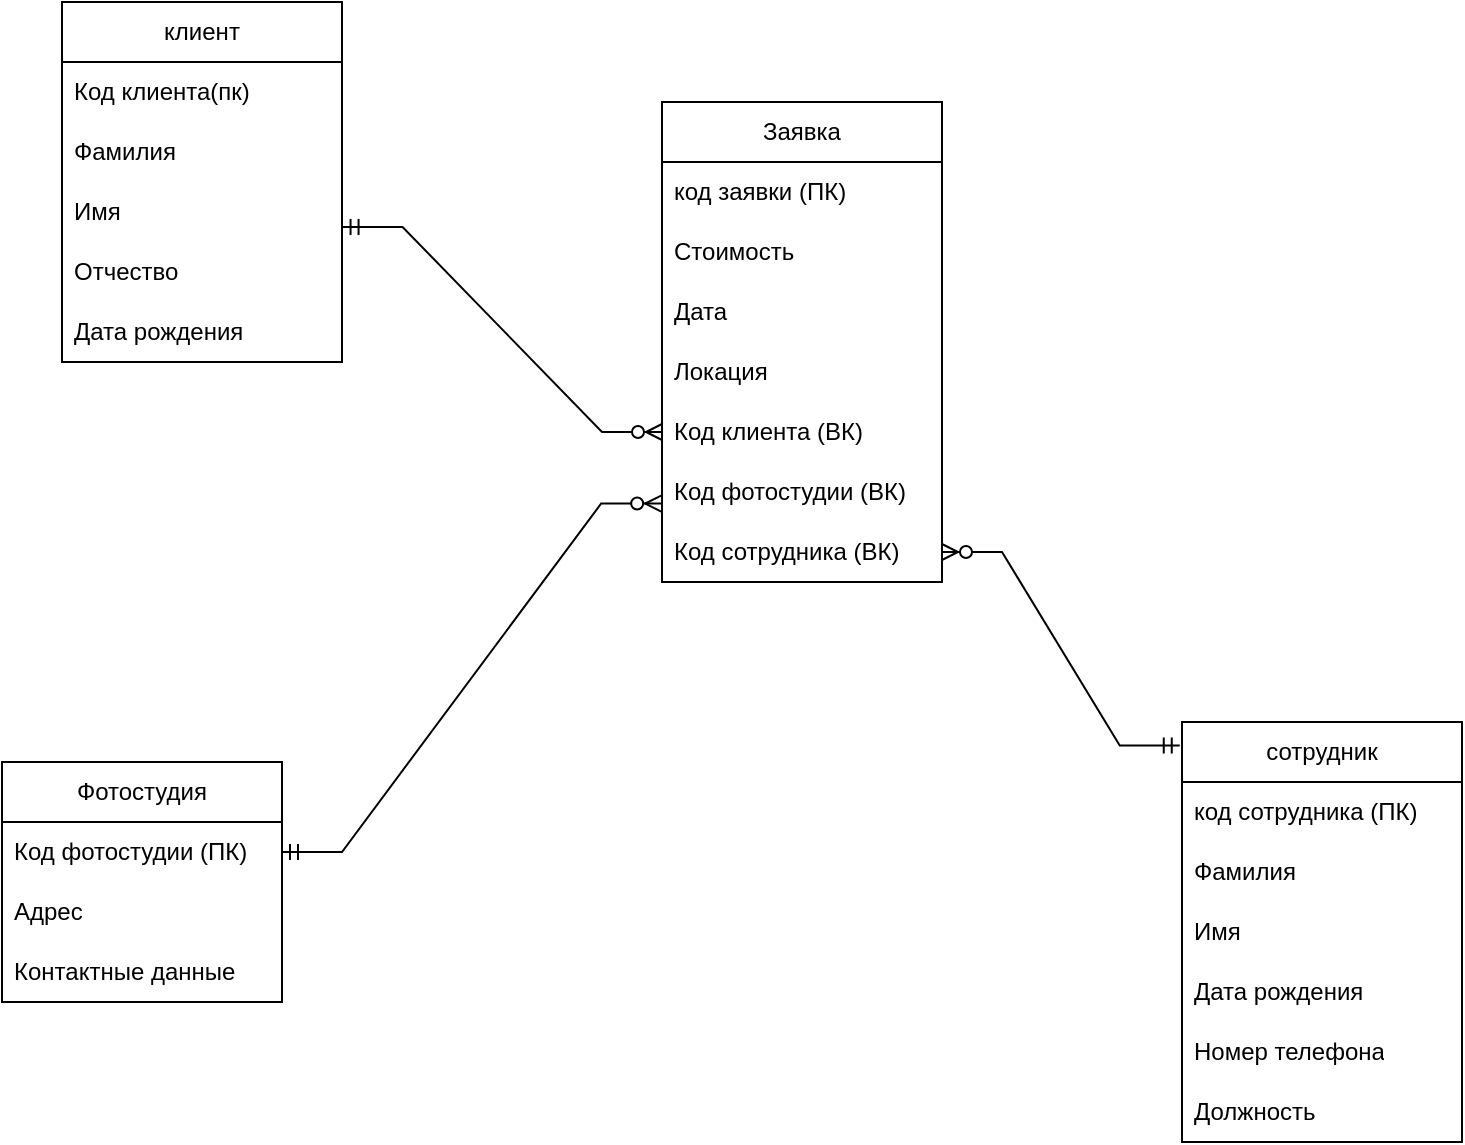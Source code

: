 <mxfile version="21.2.8" type="device">
  <diagram name="Страница — 1" id="tIJ4-m7scYi_AAs7sT-v">
    <mxGraphModel dx="1098" dy="828" grid="1" gridSize="10" guides="1" tooltips="1" connect="1" arrows="1" fold="1" page="1" pageScale="1" pageWidth="827" pageHeight="1169" math="0" shadow="0">
      <root>
        <mxCell id="0" />
        <mxCell id="1" parent="0" />
        <mxCell id="yYtIR4wpjyYSOsdo5A5f-17" value="Фотостудия" style="swimlane;fontStyle=0;childLayout=stackLayout;horizontal=1;startSize=30;horizontalStack=0;resizeParent=1;resizeParentMax=0;resizeLast=0;collapsible=1;marginBottom=0;whiteSpace=wrap;html=1;" parent="1" vertex="1">
          <mxGeometry x="40" y="840" width="140" height="120" as="geometry" />
        </mxCell>
        <mxCell id="yYtIR4wpjyYSOsdo5A5f-18" value="Код фотостудии (ПК)" style="text;strokeColor=none;fillColor=none;align=left;verticalAlign=middle;spacingLeft=4;spacingRight=4;overflow=hidden;points=[[0,0.5],[1,0.5]];portConstraint=eastwest;rotatable=0;whiteSpace=wrap;html=1;" parent="yYtIR4wpjyYSOsdo5A5f-17" vertex="1">
          <mxGeometry y="30" width="140" height="30" as="geometry" />
        </mxCell>
        <mxCell id="yYtIR4wpjyYSOsdo5A5f-19" value="Адрес" style="text;strokeColor=none;fillColor=none;align=left;verticalAlign=middle;spacingLeft=4;spacingRight=4;overflow=hidden;points=[[0,0.5],[1,0.5]];portConstraint=eastwest;rotatable=0;whiteSpace=wrap;html=1;" parent="yYtIR4wpjyYSOsdo5A5f-17" vertex="1">
          <mxGeometry y="60" width="140" height="30" as="geometry" />
        </mxCell>
        <mxCell id="yYtIR4wpjyYSOsdo5A5f-20" value="Контактные данные" style="text;strokeColor=none;fillColor=none;align=left;verticalAlign=middle;spacingLeft=4;spacingRight=4;overflow=hidden;points=[[0,0.5],[1,0.5]];portConstraint=eastwest;rotatable=0;whiteSpace=wrap;html=1;" parent="yYtIR4wpjyYSOsdo5A5f-17" vertex="1">
          <mxGeometry y="90" width="140" height="30" as="geometry" />
        </mxCell>
        <mxCell id="yYtIR4wpjyYSOsdo5A5f-21" value="клиент" style="swimlane;fontStyle=0;childLayout=stackLayout;horizontal=1;startSize=30;horizontalStack=0;resizeParent=1;resizeParentMax=0;resizeLast=0;collapsible=1;marginBottom=0;whiteSpace=wrap;html=1;" parent="1" vertex="1">
          <mxGeometry x="70" y="460" width="140" height="180" as="geometry" />
        </mxCell>
        <mxCell id="yYtIR4wpjyYSOsdo5A5f-22" value="Код клиента(пк)" style="text;strokeColor=none;fillColor=none;align=left;verticalAlign=middle;spacingLeft=4;spacingRight=4;overflow=hidden;points=[[0,0.5],[1,0.5]];portConstraint=eastwest;rotatable=0;whiteSpace=wrap;html=1;" parent="yYtIR4wpjyYSOsdo5A5f-21" vertex="1">
          <mxGeometry y="30" width="140" height="30" as="geometry" />
        </mxCell>
        <mxCell id="yYtIR4wpjyYSOsdo5A5f-43" value="Фамилия" style="text;strokeColor=none;fillColor=none;align=left;verticalAlign=middle;spacingLeft=4;spacingRight=4;overflow=hidden;points=[[0,0.5],[1,0.5]];portConstraint=eastwest;rotatable=0;whiteSpace=wrap;html=1;" parent="yYtIR4wpjyYSOsdo5A5f-21" vertex="1">
          <mxGeometry y="60" width="140" height="30" as="geometry" />
        </mxCell>
        <mxCell id="yYtIR4wpjyYSOsdo5A5f-44" value="Имя" style="text;strokeColor=none;fillColor=none;align=left;verticalAlign=middle;spacingLeft=4;spacingRight=4;overflow=hidden;points=[[0,0.5],[1,0.5]];portConstraint=eastwest;rotatable=0;whiteSpace=wrap;html=1;" parent="yYtIR4wpjyYSOsdo5A5f-21" vertex="1">
          <mxGeometry y="90" width="140" height="30" as="geometry" />
        </mxCell>
        <mxCell id="yYtIR4wpjyYSOsdo5A5f-45" value="Отчество" style="text;strokeColor=none;fillColor=none;align=left;verticalAlign=middle;spacingLeft=4;spacingRight=4;overflow=hidden;points=[[0,0.5],[1,0.5]];portConstraint=eastwest;rotatable=0;whiteSpace=wrap;html=1;" parent="yYtIR4wpjyYSOsdo5A5f-21" vertex="1">
          <mxGeometry y="120" width="140" height="30" as="geometry" />
        </mxCell>
        <mxCell id="yYtIR4wpjyYSOsdo5A5f-46" value="Дата рождения" style="text;strokeColor=none;fillColor=none;align=left;verticalAlign=middle;spacingLeft=4;spacingRight=4;overflow=hidden;points=[[0,0.5],[1,0.5]];portConstraint=eastwest;rotatable=0;whiteSpace=wrap;html=1;" parent="yYtIR4wpjyYSOsdo5A5f-21" vertex="1">
          <mxGeometry y="150" width="140" height="30" as="geometry" />
        </mxCell>
        <mxCell id="yYtIR4wpjyYSOsdo5A5f-26" value="Заявка" style="swimlane;fontStyle=0;childLayout=stackLayout;horizontal=1;startSize=30;horizontalStack=0;resizeParent=1;resizeParentMax=0;resizeLast=0;collapsible=1;marginBottom=0;whiteSpace=wrap;html=1;" parent="1" vertex="1">
          <mxGeometry x="370" y="510" width="140" height="240" as="geometry" />
        </mxCell>
        <mxCell id="yYtIR4wpjyYSOsdo5A5f-27" value="код заявки (ПК)" style="text;strokeColor=none;fillColor=none;align=left;verticalAlign=middle;spacingLeft=4;spacingRight=4;overflow=hidden;points=[[0,0.5],[1,0.5]];portConstraint=eastwest;rotatable=0;whiteSpace=wrap;html=1;" parent="yYtIR4wpjyYSOsdo5A5f-26" vertex="1">
          <mxGeometry y="30" width="140" height="30" as="geometry" />
        </mxCell>
        <mxCell id="yYtIR4wpjyYSOsdo5A5f-28" value="Стоимость" style="text;strokeColor=none;fillColor=none;align=left;verticalAlign=middle;spacingLeft=4;spacingRight=4;overflow=hidden;points=[[0,0.5],[1,0.5]];portConstraint=eastwest;rotatable=0;whiteSpace=wrap;html=1;" parent="yYtIR4wpjyYSOsdo5A5f-26" vertex="1">
          <mxGeometry y="60" width="140" height="30" as="geometry" />
        </mxCell>
        <mxCell id="yYtIR4wpjyYSOsdo5A5f-29" value="Дата" style="text;strokeColor=none;fillColor=none;align=left;verticalAlign=middle;spacingLeft=4;spacingRight=4;overflow=hidden;points=[[0,0.5],[1,0.5]];portConstraint=eastwest;rotatable=0;whiteSpace=wrap;html=1;" parent="yYtIR4wpjyYSOsdo5A5f-26" vertex="1">
          <mxGeometry y="90" width="140" height="30" as="geometry" />
        </mxCell>
        <mxCell id="yYtIR4wpjyYSOsdo5A5f-48" value="Локация&lt;br&gt;" style="text;strokeColor=none;fillColor=none;align=left;verticalAlign=middle;spacingLeft=4;spacingRight=4;overflow=hidden;points=[[0,0.5],[1,0.5]];portConstraint=eastwest;rotatable=0;whiteSpace=wrap;html=1;" parent="yYtIR4wpjyYSOsdo5A5f-26" vertex="1">
          <mxGeometry y="120" width="140" height="30" as="geometry" />
        </mxCell>
        <mxCell id="yYtIR4wpjyYSOsdo5A5f-65" value="Код клиента (ВК)" style="text;strokeColor=none;fillColor=none;align=left;verticalAlign=middle;spacingLeft=4;spacingRight=4;overflow=hidden;points=[[0,0.5],[1,0.5]];portConstraint=eastwest;rotatable=0;whiteSpace=wrap;html=1;" parent="yYtIR4wpjyYSOsdo5A5f-26" vertex="1">
          <mxGeometry y="150" width="140" height="30" as="geometry" />
        </mxCell>
        <mxCell id="yYtIR4wpjyYSOsdo5A5f-67" value="Код фотостудии (ВК)" style="text;strokeColor=none;fillColor=none;align=left;verticalAlign=middle;spacingLeft=4;spacingRight=4;overflow=hidden;points=[[0,0.5],[1,0.5]];portConstraint=eastwest;rotatable=0;whiteSpace=wrap;html=1;" parent="yYtIR4wpjyYSOsdo5A5f-26" vertex="1">
          <mxGeometry y="180" width="140" height="30" as="geometry" />
        </mxCell>
        <mxCell id="yYtIR4wpjyYSOsdo5A5f-68" value="Код сотрудника (ВК)" style="text;strokeColor=none;fillColor=none;align=left;verticalAlign=middle;spacingLeft=4;spacingRight=4;overflow=hidden;points=[[0,0.5],[1,0.5]];portConstraint=eastwest;rotatable=0;whiteSpace=wrap;html=1;" parent="yYtIR4wpjyYSOsdo5A5f-26" vertex="1">
          <mxGeometry y="210" width="140" height="30" as="geometry" />
        </mxCell>
        <mxCell id="yYtIR4wpjyYSOsdo5A5f-35" value="сотрудник" style="swimlane;fontStyle=0;childLayout=stackLayout;horizontal=1;startSize=30;horizontalStack=0;resizeParent=1;resizeParentMax=0;resizeLast=0;collapsible=1;marginBottom=0;whiteSpace=wrap;html=1;" parent="1" vertex="1">
          <mxGeometry x="630" y="820" width="140" height="210" as="geometry" />
        </mxCell>
        <mxCell id="yYtIR4wpjyYSOsdo5A5f-36" value="код сотрудника (ПК)" style="text;strokeColor=none;fillColor=none;align=left;verticalAlign=middle;spacingLeft=4;spacingRight=4;overflow=hidden;points=[[0,0.5],[1,0.5]];portConstraint=eastwest;rotatable=0;whiteSpace=wrap;html=1;" parent="yYtIR4wpjyYSOsdo5A5f-35" vertex="1">
          <mxGeometry y="30" width="140" height="30" as="geometry" />
        </mxCell>
        <mxCell id="yYtIR4wpjyYSOsdo5A5f-37" value="Фамилия" style="text;strokeColor=none;fillColor=none;align=left;verticalAlign=middle;spacingLeft=4;spacingRight=4;overflow=hidden;points=[[0,0.5],[1,0.5]];portConstraint=eastwest;rotatable=0;whiteSpace=wrap;html=1;" parent="yYtIR4wpjyYSOsdo5A5f-35" vertex="1">
          <mxGeometry y="60" width="140" height="30" as="geometry" />
        </mxCell>
        <mxCell id="yYtIR4wpjyYSOsdo5A5f-38" value="Имя" style="text;strokeColor=none;fillColor=none;align=left;verticalAlign=middle;spacingLeft=4;spacingRight=4;overflow=hidden;points=[[0,0.5],[1,0.5]];portConstraint=eastwest;rotatable=0;whiteSpace=wrap;html=1;" parent="yYtIR4wpjyYSOsdo5A5f-35" vertex="1">
          <mxGeometry y="90" width="140" height="30" as="geometry" />
        </mxCell>
        <mxCell id="yYtIR4wpjyYSOsdo5A5f-51" value="Дата рождения" style="text;strokeColor=none;fillColor=none;align=left;verticalAlign=middle;spacingLeft=4;spacingRight=4;overflow=hidden;points=[[0,0.5],[1,0.5]];portConstraint=eastwest;rotatable=0;whiteSpace=wrap;html=1;" parent="yYtIR4wpjyYSOsdo5A5f-35" vertex="1">
          <mxGeometry y="120" width="140" height="30" as="geometry" />
        </mxCell>
        <mxCell id="yYtIR4wpjyYSOsdo5A5f-52" value="Номер телефона" style="text;strokeColor=none;fillColor=none;align=left;verticalAlign=middle;spacingLeft=4;spacingRight=4;overflow=hidden;points=[[0,0.5],[1,0.5]];portConstraint=eastwest;rotatable=0;whiteSpace=wrap;html=1;" parent="yYtIR4wpjyYSOsdo5A5f-35" vertex="1">
          <mxGeometry y="150" width="140" height="30" as="geometry" />
        </mxCell>
        <mxCell id="yYtIR4wpjyYSOsdo5A5f-53" value="Должность" style="text;strokeColor=none;fillColor=none;align=left;verticalAlign=middle;spacingLeft=4;spacingRight=4;overflow=hidden;points=[[0,0.5],[1,0.5]];portConstraint=eastwest;rotatable=0;whiteSpace=wrap;html=1;" parent="yYtIR4wpjyYSOsdo5A5f-35" vertex="1">
          <mxGeometry y="180" width="140" height="30" as="geometry" />
        </mxCell>
        <mxCell id="yYtIR4wpjyYSOsdo5A5f-69" value="" style="edgeStyle=entityRelationEdgeStyle;fontSize=12;html=1;endArrow=ERzeroToMany;startArrow=ERmandOne;rounded=0;exitX=1;exitY=0.5;exitDx=0;exitDy=0;entryX=-0.003;entryY=0.692;entryDx=0;entryDy=0;entryPerimeter=0;" parent="1" source="yYtIR4wpjyYSOsdo5A5f-18" target="yYtIR4wpjyYSOsdo5A5f-67" edge="1">
          <mxGeometry width="100" height="100" relative="1" as="geometry">
            <mxPoint x="450" y="770" as="sourcePoint" />
            <mxPoint x="550" y="670" as="targetPoint" />
          </mxGeometry>
        </mxCell>
        <mxCell id="yYtIR4wpjyYSOsdo5A5f-70" value="" style="edgeStyle=entityRelationEdgeStyle;fontSize=12;html=1;endArrow=ERzeroToMany;startArrow=ERmandOne;rounded=0;exitX=1.002;exitY=0.749;exitDx=0;exitDy=0;exitPerimeter=0;entryX=0;entryY=0.5;entryDx=0;entryDy=0;" parent="1" source="yYtIR4wpjyYSOsdo5A5f-44" target="yYtIR4wpjyYSOsdo5A5f-65" edge="1">
          <mxGeometry width="100" height="100" relative="1" as="geometry">
            <mxPoint x="450" y="770" as="sourcePoint" />
            <mxPoint x="550" y="670" as="targetPoint" />
          </mxGeometry>
        </mxCell>
        <mxCell id="yYtIR4wpjyYSOsdo5A5f-72" value="" style="edgeStyle=entityRelationEdgeStyle;fontSize=12;html=1;endArrow=ERzeroToMany;startArrow=ERmandOne;rounded=0;entryX=1;entryY=0.5;entryDx=0;entryDy=0;exitX=-0.008;exitY=0.056;exitDx=0;exitDy=0;exitPerimeter=0;" parent="1" source="yYtIR4wpjyYSOsdo5A5f-35" target="yYtIR4wpjyYSOsdo5A5f-68" edge="1">
          <mxGeometry width="100" height="100" relative="1" as="geometry">
            <mxPoint x="620" y="760" as="sourcePoint" />
            <mxPoint x="550" y="670" as="targetPoint" />
          </mxGeometry>
        </mxCell>
      </root>
    </mxGraphModel>
  </diagram>
</mxfile>

